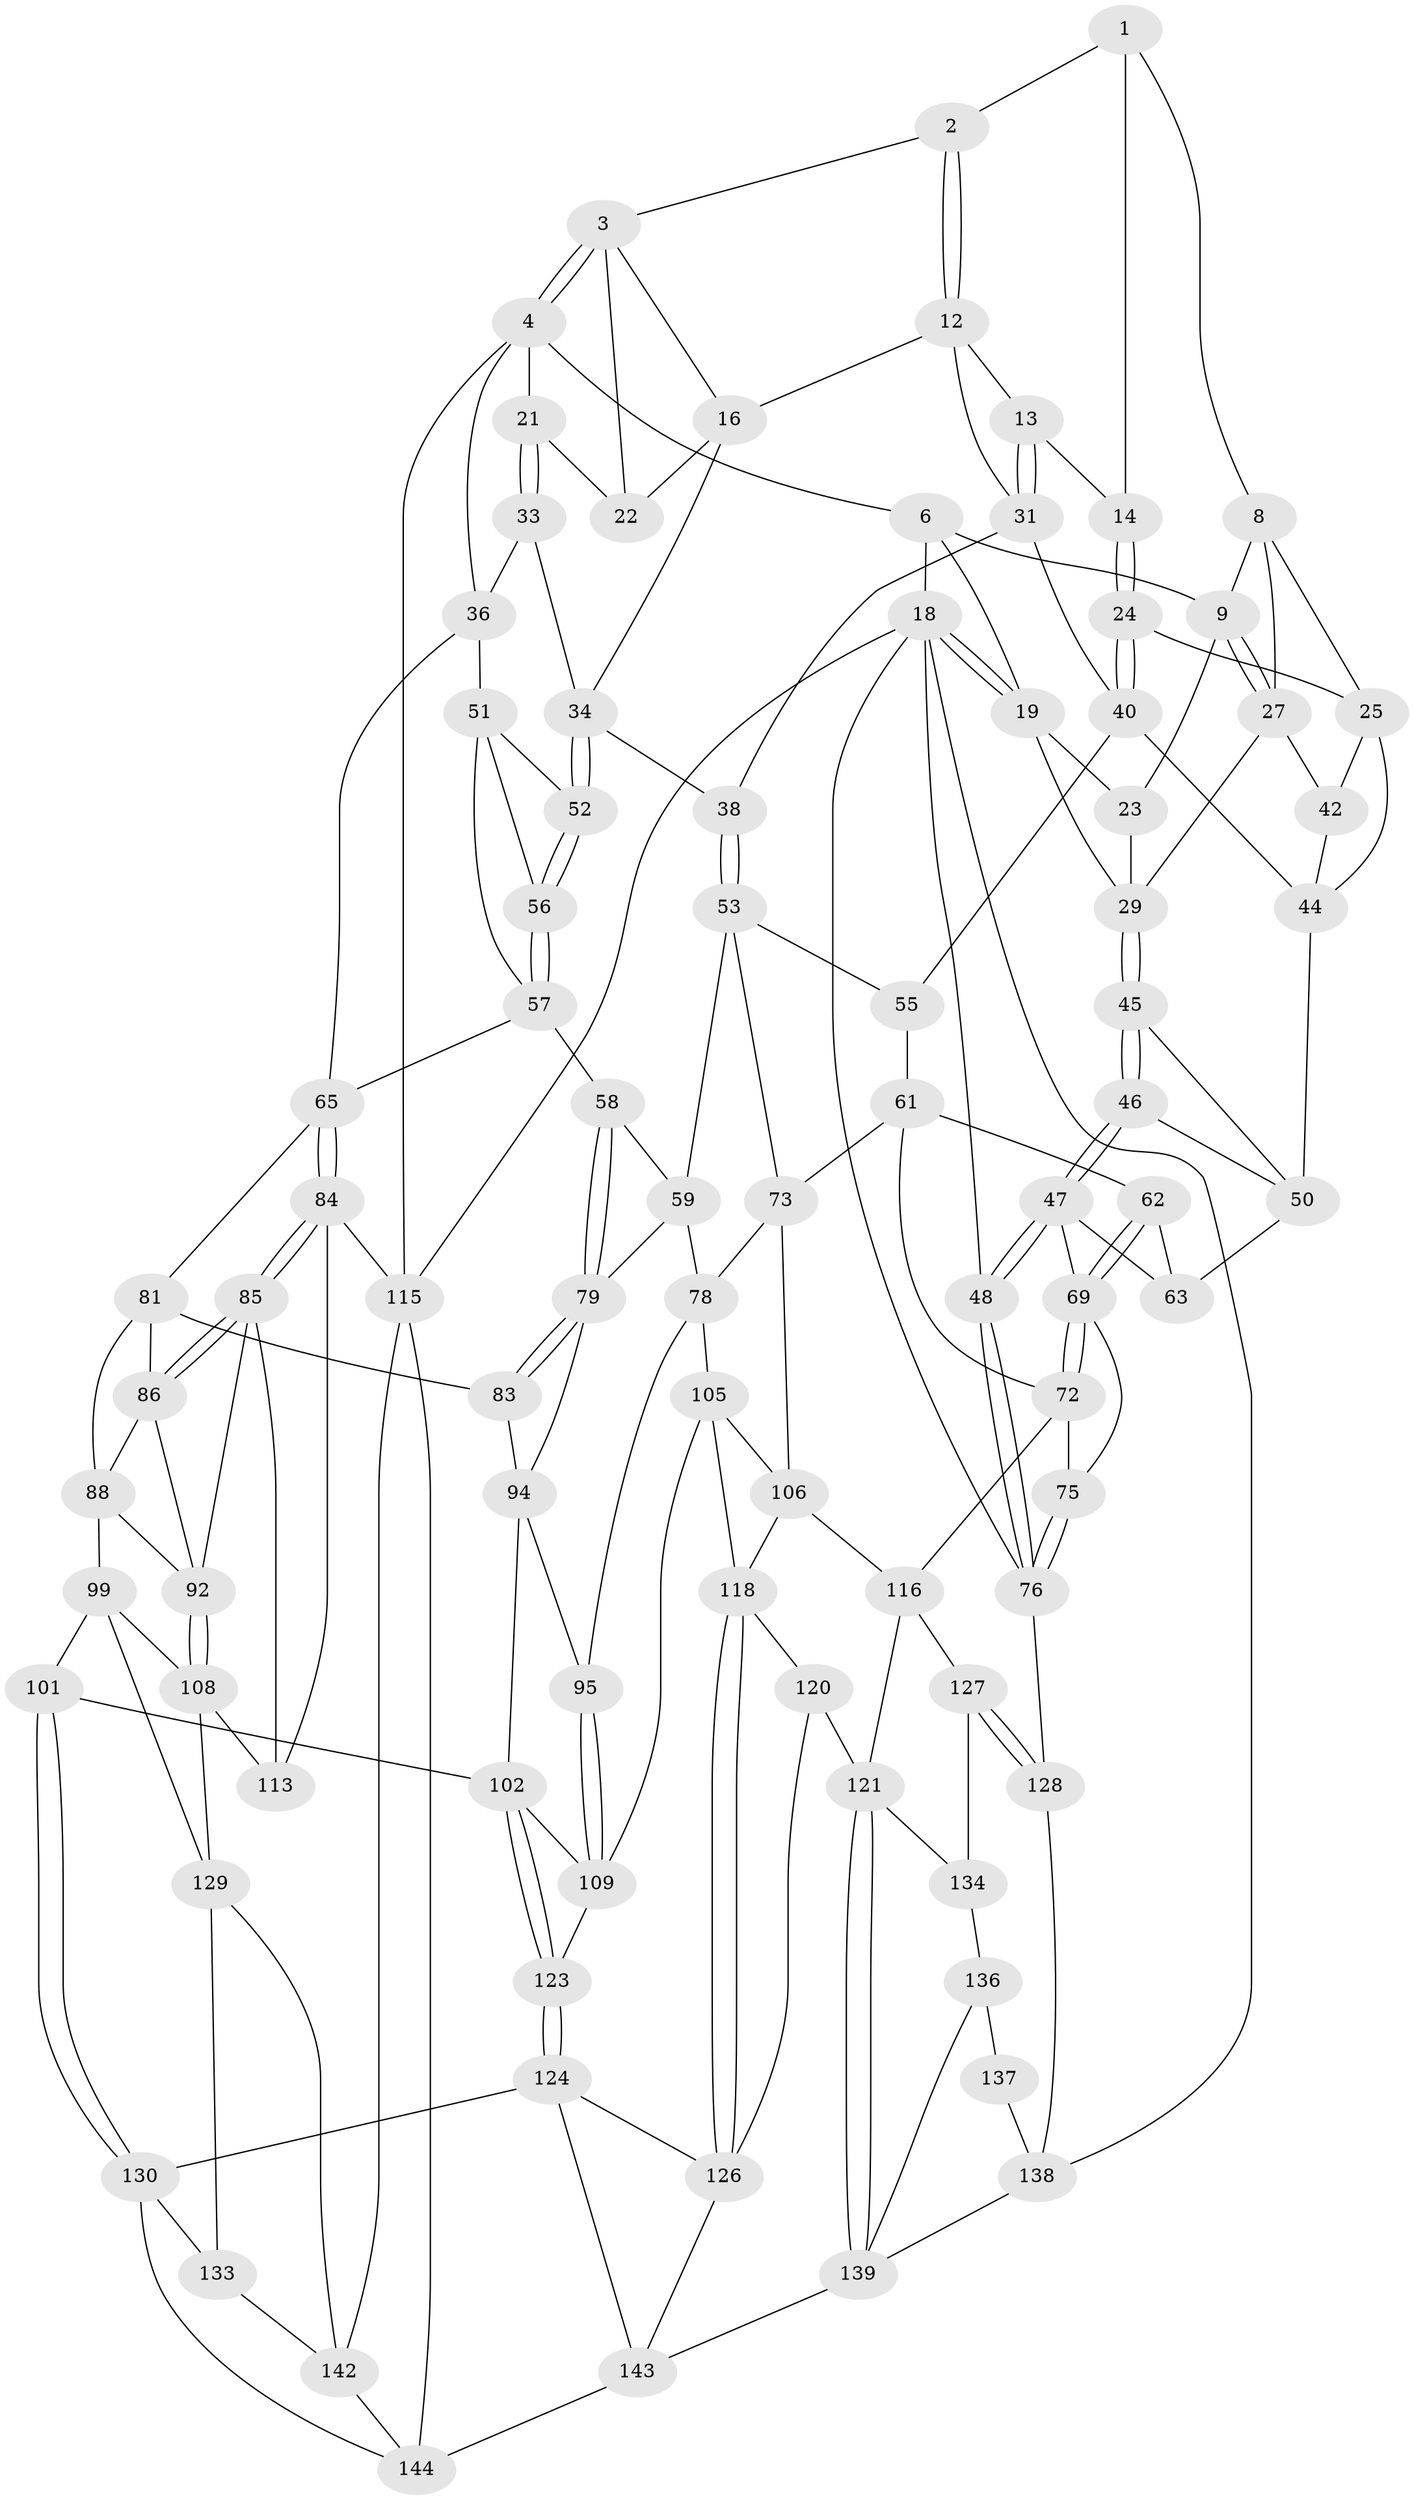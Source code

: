 // original degree distribution, {3: 0.013422818791946308, 4: 0.2348993288590604, 5: 0.5369127516778524, 6: 0.21476510067114093}
// Generated by graph-tools (version 1.1) at 2025/11/02/27/25 16:11:53]
// undirected, 90 vertices, 198 edges
graph export_dot {
graph [start="1"]
  node [color=gray90,style=filled];
  1 [pos="+0.17413801455687614+0",super="+7"];
  2 [pos="+0.40090163572288373+0"];
  3 [pos="+0.6478028915138899+0",super="+15"];
  4 [pos="+0.9460769104212398+0",super="+5"];
  6 [pos="+0.15861621065296538+0",super="+11"];
  8 [pos="+0.2031429708329588+0.06097519544140719",super="+26"];
  9 [pos="+0.17326287814078406+0.07711368290364504",super="+10"];
  12 [pos="+0.39509561576909896+0",super="+17"];
  13 [pos="+0.36549340207987485+0.05769941755542758"];
  14 [pos="+0.31679708013622726+0.09888772265689408"];
  16 [pos="+0.6216880564340428+0.05239395091949714",super="+32"];
  18 [pos="+0+0.014838836908241127",super="+90"];
  19 [pos="+0+0.07143476240369813",super="+20"];
  21 [pos="+0.843915847553801+0.08166870530577158"];
  22 [pos="+0.7822701979410306+0.09903818405344067"];
  23 [pos="+0.08634668726086926+0.13718701351309337"];
  24 [pos="+0.3020318174829988+0.1473689975020844"];
  25 [pos="+0.3004288002821165+0.14828592219714656",super="+41"];
  27 [pos="+0.1767463438505646+0.1632648381921586",super="+28"];
  29 [pos="+0.1072832167670173+0.19178320752819453",super="+30"];
  31 [pos="+0.4716952702670225+0.14694215551080517",super="+39"];
  33 [pos="+0.8551347841411109+0.10320407751180627"];
  34 [pos="+0.7661603307857993+0.2554986013842629",super="+35"];
  36 [pos="+1+0.2371494396681348",super="+37"];
  38 [pos="+0.6105034985350674+0.3393750756423925"];
  40 [pos="+0.43826962624858795+0.25044744251144563",super="+43"];
  42 [pos="+0.19912405540667738+0.23129765219622547"];
  44 [pos="+0.29177702546285955+0.35315684940545783",super="+49"];
  45 [pos="+0.07817828590049629+0.24573913698033667"];
  46 [pos="+0+0.3361071219177678"];
  47 [pos="+0+0.3511588235140281",super="+68"];
  48 [pos="+0+0.34693246697579694"];
  50 [pos="+0.1908131632332662+0.3377518064615804",super="+60"];
  51 [pos="+0.9666647681924586+0.29765659297691593",super="+64"];
  52 [pos="+0.9531954407949669+0.2990861780010574"];
  53 [pos="+0.6128174548971456+0.39010842756767394",super="+54"];
  55 [pos="+0.30670137672185455+0.38864591650583913"];
  56 [pos="+0.758463662341959+0.4559639276466333"];
  57 [pos="+0.7517580606954755+0.46059616357140537",super="+67"];
  58 [pos="+0.7137682277807563+0.46585349333782455"];
  59 [pos="+0.6698709438936686+0.44208297002772856",super="+77"];
  61 [pos="+0.23313006260830474+0.4882603227833545",super="+71"];
  62 [pos="+0.2018479285238336+0.49065403383157685"];
  63 [pos="+0.14492325042471738+0.46917244281089826"];
  65 [pos="+1+0.5414667850165232",super="+66"];
  69 [pos="+0.149289993848032+0.6082220146435046",super="+70"];
  72 [pos="+0.16021642022788257+0.6513418090977596",super="+97"];
  73 [pos="+0.45648866854913156+0.5345104615521177",super="+74"];
  75 [pos="+0+0.7050494115623978"];
  76 [pos="+0+0.7122532829845896",super="+89"];
  78 [pos="+0.5567029907252263+0.6274355832786842",super="+96"];
  79 [pos="+0.7544125443145313+0.5995370527358488",super="+80"];
  81 [pos="+0.9151084675203458+0.5425508768624994",super="+82"];
  83 [pos="+0.7547116219366433+0.5999890388262413"];
  84 [pos="+1+0.6319348916398299",super="+112"];
  85 [pos="+0.9613084042812917+0.6578981403635054",super="+91"];
  86 [pos="+0.9162511488746956+0.590717468579035",super="+87"];
  88 [pos="+0.7937215063250211+0.6217635184848305",super="+98"];
  92 [pos="+0.9146618257344503+0.7236604571272022",super="+93"];
  94 [pos="+0.6477697883496009+0.6614690659877694",super="+104"];
  95 [pos="+0.6121067791745454+0.6968721158542245"];
  99 [pos="+0.8267822534526179+0.7803247070862057",super="+100"];
  101 [pos="+0.7857527568567434+0.7932013980451259"];
  102 [pos="+0.7398785603548813+0.7890302305909551",super="+103"];
  105 [pos="+0.5355364335146255+0.726426126208101",super="+111"];
  106 [pos="+0.375946158177102+0.7093646893828963",super="+107"];
  108 [pos="+0.9086083643507795+0.7289426271634502",super="+114"];
  109 [pos="+0.6322779477961595+0.7241547484879891",super="+110"];
  113 [pos="+1+0.832451050539674"];
  115 [pos="+1+1",super="+141"];
  116 [pos="+0.2967337543298685+0.809533253851133",super="+117"];
  118 [pos="+0.5106183882836469+0.8552292783975463",super="+119"];
  120 [pos="+0.38420069210203356+0.9109312344151811"];
  121 [pos="+0.3228902848299546+0.9059674187376902",super="+122"];
  123 [pos="+0.68094244943196+0.8470070019666373"];
  124 [pos="+0.6762959108427397+0.8749048023814734",super="+125"];
  126 [pos="+0.5180693980464324+0.8758225423179586",super="+135"];
  127 [pos="+0.09074131148342376+0.8491890723917546"];
  128 [pos="+0.07964733042674639+0.891058577972779"];
  129 [pos="+0.9172906502915489+0.8712815166490707",super="+132"];
  130 [pos="+0.8032744230207015+0.9077595977021122",super="+131"];
  133 [pos="+0.8646611302101782+0.9360363223696492"];
  134 [pos="+0.20461690096876184+0.8795245239001359"];
  136 [pos="+0.191718955041558+0.9011368440339401",super="+140"];
  137 [pos="+0.08692296861228774+0.9307352903224636"];
  138 [pos="+0.07557732466664097+0.9276046537644465",super="+148"];
  139 [pos="+0.2688230938122845+1",super="+149"];
  142 [pos="+0.9578016942379762+0.9766355603968905",super="+146"];
  143 [pos="+0.5336123464434674+1",super="+145"];
  144 [pos="+0.7191239212653913+1",super="+147"];
  1 -- 2;
  1 -- 8;
  1 -- 14;
  2 -- 3;
  2 -- 12;
  2 -- 12;
  3 -- 4;
  3 -- 4;
  3 -- 16;
  3 -- 22;
  4 -- 21;
  4 -- 115;
  4 -- 36;
  4 -- 6;
  6 -- 18;
  6 -- 9;
  6 -- 19;
  8 -- 9;
  8 -- 25;
  8 -- 27;
  9 -- 27;
  9 -- 27;
  9 -- 23;
  12 -- 13;
  12 -- 16;
  12 -- 31;
  13 -- 14;
  13 -- 31;
  13 -- 31;
  14 -- 24;
  14 -- 24;
  16 -- 22;
  16 -- 34;
  18 -- 19;
  18 -- 19;
  18 -- 48;
  18 -- 115;
  18 -- 76;
  18 -- 138;
  19 -- 29;
  19 -- 23;
  21 -- 22;
  21 -- 33;
  21 -- 33;
  23 -- 29;
  24 -- 25;
  24 -- 40;
  24 -- 40;
  25 -- 42;
  25 -- 44;
  27 -- 42;
  27 -- 29;
  29 -- 45;
  29 -- 45;
  31 -- 40;
  31 -- 38;
  33 -- 34;
  33 -- 36;
  34 -- 52;
  34 -- 52;
  34 -- 38;
  36 -- 65;
  36 -- 51;
  38 -- 53;
  38 -- 53;
  40 -- 44;
  40 -- 55;
  42 -- 44;
  44 -- 50;
  45 -- 46;
  45 -- 46;
  45 -- 50;
  46 -- 47;
  46 -- 47;
  46 -- 50;
  47 -- 48;
  47 -- 48;
  47 -- 63;
  47 -- 69;
  48 -- 76;
  48 -- 76;
  50 -- 63;
  51 -- 52;
  51 -- 56;
  51 -- 57;
  52 -- 56;
  52 -- 56;
  53 -- 59;
  53 -- 73;
  53 -- 55;
  55 -- 61;
  56 -- 57;
  56 -- 57;
  57 -- 58;
  57 -- 65;
  58 -- 59;
  58 -- 79;
  58 -- 79;
  59 -- 78;
  59 -- 79;
  61 -- 62;
  61 -- 72;
  61 -- 73;
  62 -- 63;
  62 -- 69;
  62 -- 69;
  65 -- 84;
  65 -- 84;
  65 -- 81;
  69 -- 72;
  69 -- 72;
  69 -- 75;
  72 -- 75;
  72 -- 116;
  73 -- 78;
  73 -- 106;
  75 -- 76;
  75 -- 76;
  76 -- 128;
  78 -- 105;
  78 -- 95;
  79 -- 83;
  79 -- 83;
  79 -- 94;
  81 -- 86;
  81 -- 88;
  81 -- 83;
  83 -- 94;
  84 -- 85;
  84 -- 85;
  84 -- 113;
  84 -- 115;
  85 -- 86;
  85 -- 86;
  85 -- 113;
  85 -- 92;
  86 -- 88;
  86 -- 92;
  88 -- 99;
  88 -- 92;
  92 -- 108;
  92 -- 108;
  94 -- 95;
  94 -- 102;
  95 -- 109;
  95 -- 109;
  99 -- 108;
  99 -- 129;
  99 -- 101;
  101 -- 102;
  101 -- 130;
  101 -- 130;
  102 -- 123;
  102 -- 123;
  102 -- 109;
  105 -- 106;
  105 -- 118;
  105 -- 109;
  106 -- 116;
  106 -- 118;
  108 -- 113;
  108 -- 129;
  109 -- 123;
  115 -- 144;
  115 -- 142;
  116 -- 121;
  116 -- 127;
  118 -- 126;
  118 -- 126;
  118 -- 120;
  120 -- 121;
  120 -- 126;
  121 -- 139;
  121 -- 139;
  121 -- 134;
  123 -- 124;
  123 -- 124;
  124 -- 130;
  124 -- 126;
  124 -- 143;
  126 -- 143;
  127 -- 128;
  127 -- 128;
  127 -- 134;
  128 -- 138;
  129 -- 133;
  129 -- 142;
  130 -- 133;
  130 -- 144;
  133 -- 142;
  134 -- 136;
  136 -- 137 [weight=2];
  136 -- 139;
  137 -- 138;
  138 -- 139;
  139 -- 143;
  142 -- 144;
  143 -- 144;
}
